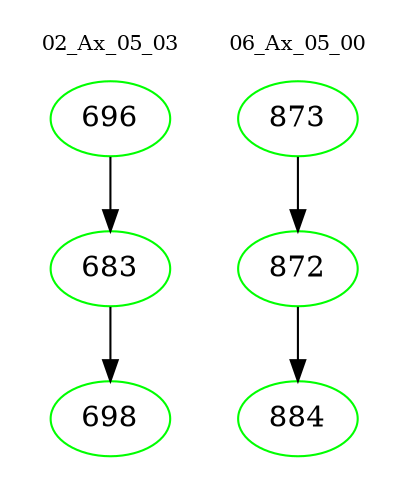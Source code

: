 digraph{
subgraph cluster_0 {
color = white
label = "02_Ax_05_03";
fontsize=10;
T0_696 [label="696", color="green"]
T0_696 -> T0_683 [color="black"]
T0_683 [label="683", color="green"]
T0_683 -> T0_698 [color="black"]
T0_698 [label="698", color="green"]
}
subgraph cluster_1 {
color = white
label = "06_Ax_05_00";
fontsize=10;
T1_873 [label="873", color="green"]
T1_873 -> T1_872 [color="black"]
T1_872 [label="872", color="green"]
T1_872 -> T1_884 [color="black"]
T1_884 [label="884", color="green"]
}
}
